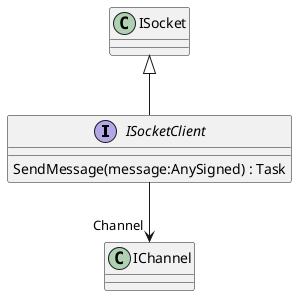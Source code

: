 @startuml
interface ISocketClient {
    SendMessage(message:AnySigned) : Task
}
ISocket <|-- ISocketClient
ISocketClient --> "Channel" IChannel
@enduml
